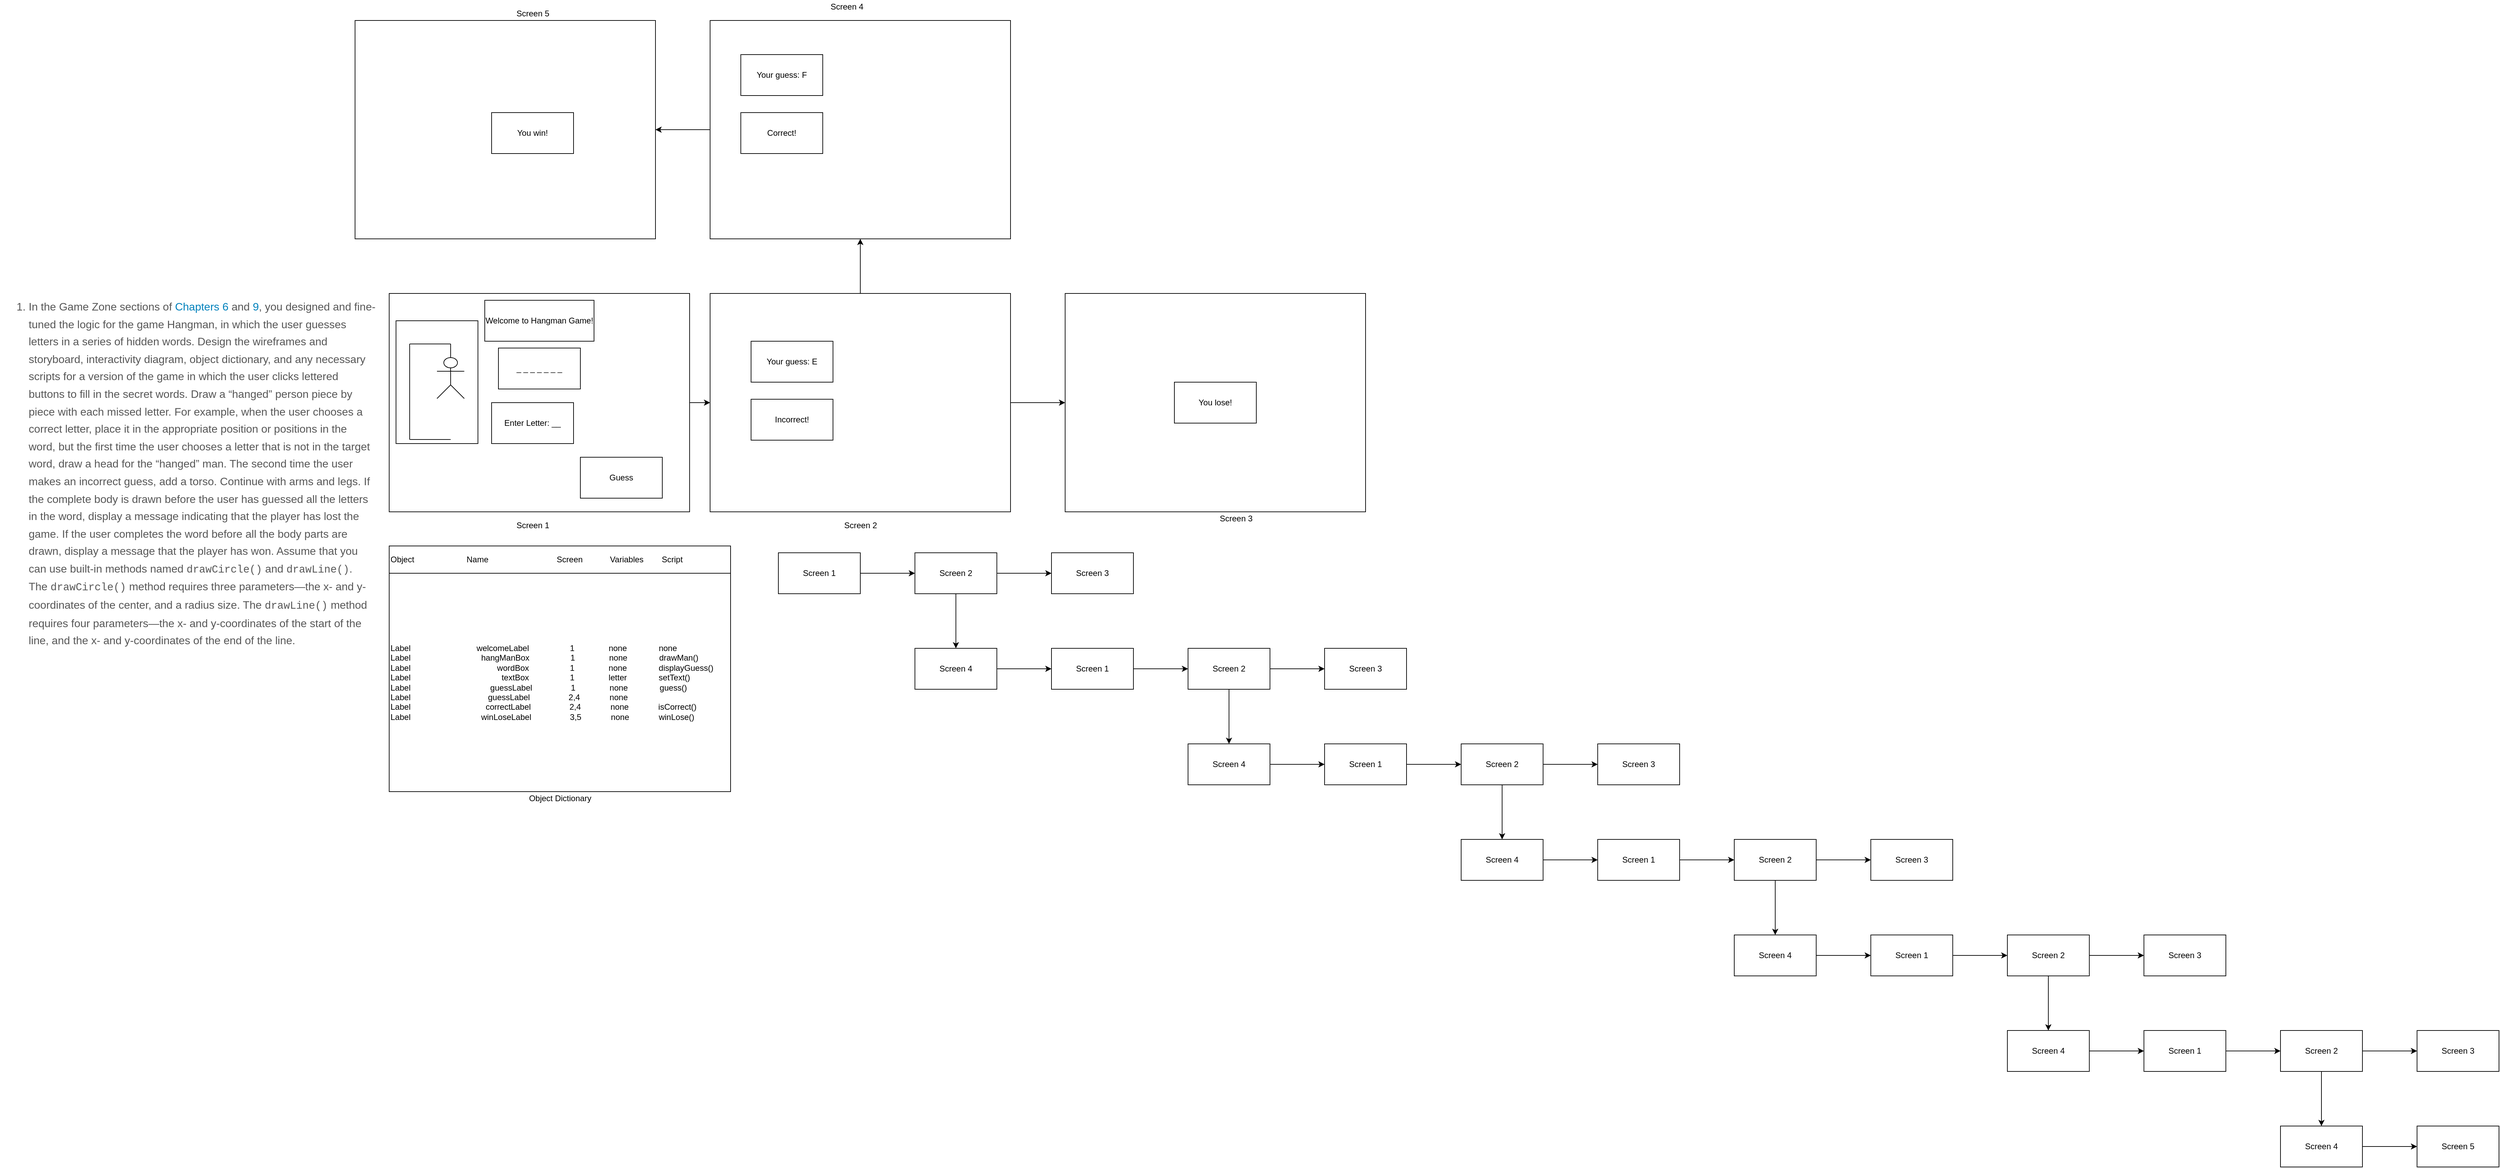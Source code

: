 <mxfile>
    <diagram id="5uS7aCU9dQfGryKyOfp_" name="Page-1">
        <mxGraphModel dx="1028" dy="1805" grid="1" gridSize="10" guides="1" tooltips="1" connect="1" arrows="1" fold="1" page="1" pageScale="1" pageWidth="850" pageHeight="1100" math="0" shadow="0">
            <root>
                <mxCell id="0"/>
                <mxCell id="1" parent="0"/>
                <mxCell id="2" value="&lt;ol id=&quot;WRHNEP6PVZ4WKUQT0457&quot; class=&quot;decimal shortanswer&quot; style=&quot;box-sizing: border-box; line-height: 1.8; color: rgb(87, 87, 87); padding: 0px 0px 0px 40px; clear: left; margin: 0px 0px 11px; list-style-type: decimal; font-size: 16px; font-style: normal; font-weight: 400; letter-spacing: normal; text-indent: 0px; text-transform: none; word-spacing: 0px; background-color: rgb(255, 255, 255);&quot;&gt;&lt;li id=&quot;DBMH2668CJ1G7DJ3J127&quot; style=&quot;box-sizing: border-box ; font-family: , &amp;quot;cambria&amp;quot; , &amp;quot;times new roman&amp;quot; , &amp;quot;times&amp;quot; , serif ; line-height: 1.6 ; color: rgb(87 , 87 , 87) ; margin: 0px 0px 10px ; padding: 0px ; list-style: decimal&quot;&gt;&lt;p id=&quot;JGHN7MWD643CCB899394&quot; style=&quot;box-sizing: border-box ; font-family: , &amp;quot;cambria&amp;quot; , &amp;quot;times new roman&amp;quot; , &amp;quot;times&amp;quot; , serif ; line-height: 1.6 ; color: rgb(87 , 87 , 87) ; margin: 0px ; padding: 0px&quot;&gt;In the Game Zone sections of&lt;span&gt;&amp;nbsp;&lt;/span&gt;&lt;a style=&quot;box-sizing: border-box ; color: rgb(0 , 129 , 188) ; text-decoration: none ; background-color: transparent ; overflow-wrap: break-word&quot;&gt;Chapters 6&lt;/a&gt;&lt;span&gt;&amp;nbsp;&lt;/span&gt;and&lt;span&gt;&amp;nbsp;&lt;/span&gt;&lt;a style=&quot;box-sizing: border-box ; color: rgb(0 , 129 , 188) ; text-decoration: none ; background-color: transparent ; overflow-wrap: break-word&quot;&gt;9&lt;/a&gt;, you designed and fine-tuned the logic for the game Hangman, in which the user guesses letters in a series of hidden words. Design the wireframes and storyboard, interactivity diagram, object dictionary, and any necessary scripts for a version of the game in which the user clicks lettered buttons to fill in the secret words. Draw a “hanged” person piece by piece with each missed letter. For example, when the user chooses a correct letter, place it in the appropriate position or positions in the word, but the first time the user chooses a letter that is not in the target word, draw a head for the “hanged” man. The second time the user makes an incorrect guess, add a torso. Continue with arms and legs. If the complete body is drawn before the user has guessed all the letters in the word, display a message indicating that the player has lost the game. If the user completes the word before all the body parts are drawn, display a message that the player has won. Assume that you can use built-in methods named&lt;span&gt;&amp;nbsp;&lt;/span&gt;&lt;span class=&quot;monofont&quot; style=&quot;box-sizing: border-box ; font-family: &amp;quot;andale mono&amp;quot; , &amp;quot;courier new&amp;quot; , &amp;quot;courier&amp;quot; ; font-size: 15.36px&quot;&gt;drawCircle()&lt;/span&gt;&lt;span&gt;&amp;nbsp;&lt;/span&gt;and&lt;span&gt;&amp;nbsp;&lt;/span&gt;&lt;span class=&quot;monofont&quot; style=&quot;box-sizing: border-box ; font-family: &amp;quot;andale mono&amp;quot; , &amp;quot;courier new&amp;quot; , &amp;quot;courier&amp;quot; ; font-size: 15.36px&quot;&gt;drawLine()&lt;/span&gt;. The&lt;span&gt;&amp;nbsp;&lt;/span&gt;&lt;span class=&quot;monofont&quot; style=&quot;box-sizing: border-box ; font-family: &amp;quot;andale mono&amp;quot; , &amp;quot;courier new&amp;quot; , &amp;quot;courier&amp;quot; ; font-size: 15.36px&quot;&gt;drawCircle()&lt;/span&gt;&lt;span&gt;&amp;nbsp;&lt;/span&gt;method requires three parameters—the x- and y-coordinates of the center, and a radius size. The&lt;span&gt;&amp;nbsp;&lt;/span&gt;&lt;span class=&quot;monofont&quot; style=&quot;box-sizing: border-box ; font-family: &amp;quot;andale mono&amp;quot; , &amp;quot;courier new&amp;quot; , &amp;quot;courier&amp;quot; ; font-size: 15.36px&quot;&gt;drawLine()&lt;/span&gt;&lt;span&gt;&amp;nbsp;&lt;/span&gt;method requires four parameters—the x- and y-coordinates of the start of the line, and the x- and y-coordinates of the end of the line.&lt;/p&gt;&lt;/li&gt;&lt;/ol&gt;" style="text;whiteSpace=wrap;html=1;" vertex="1" parent="1">
                    <mxGeometry x="70" y="160" width="550" height="590" as="geometry"/>
                </mxCell>
                <mxCell id="3" style="edgeStyle=none;html=1;entryX=0;entryY=0.5;entryDx=0;entryDy=0;" edge="1" parent="1" source="4" target="5">
                    <mxGeometry relative="1" as="geometry"/>
                </mxCell>
                <mxCell id="4" value="" style="whiteSpace=wrap;html=1;" vertex="1" parent="1">
                    <mxGeometry x="640" y="160" width="440" height="320" as="geometry"/>
                </mxCell>
                <mxCell id="30" value="" style="edgeStyle=none;html=1;" edge="1" parent="1" source="5" target="29">
                    <mxGeometry relative="1" as="geometry"/>
                </mxCell>
                <mxCell id="34" value="" style="edgeStyle=none;html=1;" edge="1" parent="1" source="5" target="33">
                    <mxGeometry relative="1" as="geometry"/>
                </mxCell>
                <mxCell id="5" value="" style="whiteSpace=wrap;html=1;" vertex="1" parent="1">
                    <mxGeometry x="1110" y="160" width="440" height="320" as="geometry"/>
                </mxCell>
                <mxCell id="6" value="Screen 1" style="text;html=1;align=center;verticalAlign=middle;resizable=0;points=[];autosize=1;strokeColor=none;fillColor=none;" vertex="1" parent="1">
                    <mxGeometry x="820" y="490" width="60" height="20" as="geometry"/>
                </mxCell>
                <mxCell id="7" value="Screen 2" style="text;html=1;align=center;verticalAlign=middle;resizable=0;points=[];autosize=1;strokeColor=none;fillColor=none;" vertex="1" parent="1">
                    <mxGeometry x="1300" y="490" width="60" height="20" as="geometry"/>
                </mxCell>
                <mxCell id="8" value="Label&amp;nbsp; &amp;nbsp; &amp;nbsp; &amp;nbsp; &amp;nbsp; &amp;nbsp; &amp;nbsp; &amp;nbsp; &amp;nbsp; &amp;nbsp; &amp;nbsp; &amp;nbsp; &amp;nbsp; &amp;nbsp; &amp;nbsp;welcomeLabel&amp;nbsp; &amp;nbsp; &amp;nbsp; &amp;nbsp; &amp;nbsp; &amp;nbsp; &amp;nbsp; &amp;nbsp; &amp;nbsp; 1&amp;nbsp; &amp;nbsp; &amp;nbsp; &amp;nbsp; &amp;nbsp; &amp;nbsp; &amp;nbsp; &amp;nbsp;none&amp;nbsp; &amp;nbsp; &amp;nbsp; &amp;nbsp; &amp;nbsp; &amp;nbsp; &amp;nbsp; none&lt;br&gt;Label&amp;nbsp; &amp;nbsp; &amp;nbsp; &amp;nbsp; &amp;nbsp; &amp;nbsp; &amp;nbsp; &amp;nbsp; &amp;nbsp; &amp;nbsp; &amp;nbsp; &amp;nbsp; &amp;nbsp; &amp;nbsp; &amp;nbsp; &amp;nbsp;hangManBox&amp;nbsp; &amp;nbsp; &amp;nbsp; &amp;nbsp; &amp;nbsp; &amp;nbsp; &amp;nbsp; &amp;nbsp; &amp;nbsp; 1&amp;nbsp; &amp;nbsp; &amp;nbsp; &amp;nbsp; &amp;nbsp; &amp;nbsp; &amp;nbsp; &amp;nbsp;none&amp;nbsp; &amp;nbsp; &amp;nbsp; &amp;nbsp; &amp;nbsp; &amp;nbsp; &amp;nbsp; drawMan()&lt;br&gt;Label&amp;nbsp; &amp;nbsp; &amp;nbsp; &amp;nbsp; &amp;nbsp; &amp;nbsp; &amp;nbsp; &amp;nbsp; &amp;nbsp; &amp;nbsp; &amp;nbsp; &amp;nbsp; &amp;nbsp; &amp;nbsp; &amp;nbsp; &amp;nbsp; &amp;nbsp; &amp;nbsp; &amp;nbsp; wordBox&amp;nbsp; &amp;nbsp; &amp;nbsp; &amp;nbsp; &amp;nbsp; &amp;nbsp; &amp;nbsp; &amp;nbsp; &amp;nbsp; 1&amp;nbsp; &amp;nbsp; &amp;nbsp; &amp;nbsp; &amp;nbsp; &amp;nbsp; &amp;nbsp; &amp;nbsp;none&amp;nbsp; &amp;nbsp; &amp;nbsp; &amp;nbsp; &amp;nbsp; &amp;nbsp; &amp;nbsp; displayGuess()&lt;br&gt;Label&amp;nbsp; &amp;nbsp; &amp;nbsp; &amp;nbsp; &amp;nbsp; &amp;nbsp; &amp;nbsp; &amp;nbsp; &amp;nbsp; &amp;nbsp; &amp;nbsp; &amp;nbsp; &amp;nbsp; &amp;nbsp; &amp;nbsp; &amp;nbsp; &amp;nbsp; &amp;nbsp; &amp;nbsp; &amp;nbsp; textBox&amp;nbsp; &amp;nbsp; &amp;nbsp; &amp;nbsp; &amp;nbsp; &amp;nbsp; &amp;nbsp; &amp;nbsp; &amp;nbsp; 1&amp;nbsp; &amp;nbsp; &amp;nbsp; &amp;nbsp; &amp;nbsp; &amp;nbsp; &amp;nbsp; &amp;nbsp;letter&amp;nbsp; &amp;nbsp; &amp;nbsp; &amp;nbsp; &amp;nbsp; &amp;nbsp; &amp;nbsp; setText()&lt;br&gt;Label&amp;nbsp; &amp;nbsp; &amp;nbsp; &amp;nbsp; &amp;nbsp; &amp;nbsp; &amp;nbsp; &amp;nbsp; &amp;nbsp; &amp;nbsp; &amp;nbsp; &amp;nbsp; &amp;nbsp; &amp;nbsp; &amp;nbsp; &amp;nbsp; &amp;nbsp; &amp;nbsp;guessLabel&amp;nbsp; &amp;nbsp; &amp;nbsp; &amp;nbsp; &amp;nbsp; &amp;nbsp; &amp;nbsp; &amp;nbsp; &amp;nbsp;1&amp;nbsp; &amp;nbsp; &amp;nbsp; &amp;nbsp; &amp;nbsp; &amp;nbsp; &amp;nbsp; &amp;nbsp;none&amp;nbsp; &amp;nbsp; &amp;nbsp; &amp;nbsp; &amp;nbsp; &amp;nbsp; &amp;nbsp; guess()&lt;br&gt;Label&amp;nbsp; &amp;nbsp; &amp;nbsp; &amp;nbsp; &amp;nbsp; &amp;nbsp; &amp;nbsp; &amp;nbsp; &amp;nbsp; &amp;nbsp; &amp;nbsp; &amp;nbsp; &amp;nbsp; &amp;nbsp; &amp;nbsp; &amp;nbsp; &amp;nbsp; guessLabel&amp;nbsp; &amp;nbsp; &amp;nbsp; &amp;nbsp; &amp;nbsp; &amp;nbsp; &amp;nbsp; &amp;nbsp; &amp;nbsp;2,4&amp;nbsp; &amp;nbsp; &amp;nbsp; &amp;nbsp; &amp;nbsp; &amp;nbsp; &amp;nbsp;none&lt;br&gt;Label&amp;nbsp; &amp;nbsp; &amp;nbsp; &amp;nbsp; &amp;nbsp; &amp;nbsp; &amp;nbsp; &amp;nbsp; &amp;nbsp; &amp;nbsp; &amp;nbsp; &amp;nbsp; &amp;nbsp; &amp;nbsp; &amp;nbsp; &amp;nbsp; &amp;nbsp;correctLabel&amp;nbsp; &amp;nbsp; &amp;nbsp; &amp;nbsp; &amp;nbsp; &amp;nbsp; &amp;nbsp; &amp;nbsp; &amp;nbsp;2,4&amp;nbsp; &amp;nbsp; &amp;nbsp; &amp;nbsp; &amp;nbsp; &amp;nbsp; &amp;nbsp;none&amp;nbsp; &amp;nbsp; &amp;nbsp; &amp;nbsp; &amp;nbsp; &amp;nbsp; &amp;nbsp;isCorrect()&lt;br&gt;Label&amp;nbsp; &amp;nbsp; &amp;nbsp; &amp;nbsp; &amp;nbsp; &amp;nbsp; &amp;nbsp; &amp;nbsp; &amp;nbsp; &amp;nbsp; &amp;nbsp; &amp;nbsp; &amp;nbsp; &amp;nbsp; &amp;nbsp; &amp;nbsp;winLoseLabel&amp;nbsp; &amp;nbsp; &amp;nbsp; &amp;nbsp; &amp;nbsp; &amp;nbsp; &amp;nbsp; &amp;nbsp; &amp;nbsp;3,5&amp;nbsp; &amp;nbsp; &amp;nbsp; &amp;nbsp; &amp;nbsp; &amp;nbsp; &amp;nbsp;none&amp;nbsp; &amp;nbsp; &amp;nbsp; &amp;nbsp; &amp;nbsp; &amp;nbsp; &amp;nbsp;winLose()&lt;br&gt;" style="whiteSpace=wrap;html=1;align=left;" vertex="1" parent="1">
                    <mxGeometry x="640" y="570" width="500" height="320" as="geometry"/>
                </mxCell>
                <mxCell id="9" value="Object&amp;nbsp; &amp;nbsp; &amp;nbsp; &amp;nbsp; &amp;nbsp; &amp;nbsp; &amp;nbsp; &amp;nbsp; &amp;nbsp; &amp;nbsp; &amp;nbsp; &amp;nbsp;Name&amp;nbsp; &amp;nbsp; &amp;nbsp; &amp;nbsp; &amp;nbsp; &amp;nbsp; &amp;nbsp; &amp;nbsp; &amp;nbsp; &amp;nbsp; &amp;nbsp; &amp;nbsp; &amp;nbsp; &amp;nbsp; &amp;nbsp; Screen&amp;nbsp; &amp;nbsp; &amp;nbsp; &amp;nbsp; &amp;nbsp; &amp;nbsp; Variables&amp;nbsp; &amp;nbsp; &amp;nbsp; &amp;nbsp; Script" style="whiteSpace=wrap;html=1;align=left;" vertex="1" parent="1">
                    <mxGeometry x="640" y="530" width="500" height="40" as="geometry"/>
                </mxCell>
                <mxCell id="12" value="Guess" style="whiteSpace=wrap;html=1;" vertex="1" parent="1">
                    <mxGeometry x="920" y="400" width="120" height="60" as="geometry"/>
                </mxCell>
                <mxCell id="13" value="Welcome to Hangman Game!" style="whiteSpace=wrap;html=1;" vertex="1" parent="1">
                    <mxGeometry x="780" y="170" width="160" height="60" as="geometry"/>
                </mxCell>
                <mxCell id="15" value="Your guess: E" style="whiteSpace=wrap;html=1;" vertex="1" parent="1">
                    <mxGeometry x="1170" y="230" width="120" height="60" as="geometry"/>
                </mxCell>
                <mxCell id="16" value="Incorrect!" style="whiteSpace=wrap;html=1;" vertex="1" parent="1">
                    <mxGeometry x="1170" y="315" width="120" height="60" as="geometry"/>
                </mxCell>
                <mxCell id="17" value="Object Dictionary" style="text;html=1;align=center;verticalAlign=middle;resizable=0;points=[];autosize=1;strokeColor=none;fillColor=none;" vertex="1" parent="1">
                    <mxGeometry x="835" y="890" width="110" height="20" as="geometry"/>
                </mxCell>
                <mxCell id="18" value="_ _ _ _ _ _ _" style="whiteSpace=wrap;html=1;" vertex="1" parent="1">
                    <mxGeometry x="800" y="240" width="120" height="60" as="geometry"/>
                </mxCell>
                <mxCell id="24" value="" style="whiteSpace=wrap;html=1;" vertex="1" parent="1">
                    <mxGeometry x="650" y="200" width="120" height="180" as="geometry"/>
                </mxCell>
                <mxCell id="19" value="" style="endArrow=none;html=1;" edge="1" parent="1">
                    <mxGeometry width="50" height="50" relative="1" as="geometry">
                        <mxPoint x="670" y="374" as="sourcePoint"/>
                        <mxPoint x="670" y="234" as="targetPoint"/>
                    </mxGeometry>
                </mxCell>
                <mxCell id="20" value="" style="endArrow=none;html=1;" edge="1" parent="1">
                    <mxGeometry width="50" height="50" relative="1" as="geometry">
                        <mxPoint x="670" y="374" as="sourcePoint"/>
                        <mxPoint x="730" y="374" as="targetPoint"/>
                    </mxGeometry>
                </mxCell>
                <mxCell id="21" value="" style="endArrow=none;html=1;" edge="1" parent="1">
                    <mxGeometry width="50" height="50" relative="1" as="geometry">
                        <mxPoint x="670" y="234" as="sourcePoint"/>
                        <mxPoint x="730" y="234" as="targetPoint"/>
                    </mxGeometry>
                </mxCell>
                <mxCell id="22" value="" style="endArrow=none;html=1;" edge="1" parent="1">
                    <mxGeometry width="50" height="50" relative="1" as="geometry">
                        <mxPoint x="730" y="234" as="sourcePoint"/>
                        <mxPoint x="730" y="254" as="targetPoint"/>
                    </mxGeometry>
                </mxCell>
                <mxCell id="23" value="" style="shape=umlActor;verticalLabelPosition=bottom;verticalAlign=top;html=1;outlineConnect=0;" vertex="1" parent="1">
                    <mxGeometry x="710" y="254" width="40" height="60" as="geometry"/>
                </mxCell>
                <mxCell id="28" value="Enter Letter: __" style="whiteSpace=wrap;html=1;" vertex="1" parent="1">
                    <mxGeometry x="790" y="320" width="120" height="60" as="geometry"/>
                </mxCell>
                <mxCell id="29" value="" style="whiteSpace=wrap;html=1;" vertex="1" parent="1">
                    <mxGeometry x="1630" y="160" width="440" height="320" as="geometry"/>
                </mxCell>
                <mxCell id="31" value="You lose!" style="whiteSpace=wrap;html=1;" vertex="1" parent="1">
                    <mxGeometry x="1790" y="290" width="120" height="60" as="geometry"/>
                </mxCell>
                <mxCell id="32" value="Screen 3" style="text;html=1;align=center;verticalAlign=middle;resizable=0;points=[];autosize=1;strokeColor=none;fillColor=none;" vertex="1" parent="1">
                    <mxGeometry x="1850" y="480" width="60" height="20" as="geometry"/>
                </mxCell>
                <mxCell id="71" value="" style="edgeStyle=none;html=1;" edge="1" parent="1" source="33" target="70">
                    <mxGeometry relative="1" as="geometry"/>
                </mxCell>
                <mxCell id="33" value="" style="whiteSpace=wrap;html=1;" vertex="1" parent="1">
                    <mxGeometry x="1110" y="-240" width="440" height="320" as="geometry"/>
                </mxCell>
                <mxCell id="36" value="Your guess: F" style="whiteSpace=wrap;html=1;" vertex="1" parent="1">
                    <mxGeometry x="1155" y="-190" width="120" height="60" as="geometry"/>
                </mxCell>
                <mxCell id="37" value="Correct!" style="whiteSpace=wrap;html=1;" vertex="1" parent="1">
                    <mxGeometry x="1155" y="-105" width="120" height="60" as="geometry"/>
                </mxCell>
                <mxCell id="38" value="Screen 4" style="text;html=1;align=center;verticalAlign=middle;resizable=0;points=[];autosize=1;strokeColor=none;fillColor=none;" vertex="1" parent="1">
                    <mxGeometry x="1280" y="-270" width="60" height="20" as="geometry"/>
                </mxCell>
                <mxCell id="39" value="" style="edgeStyle=none;html=1;" edge="1" parent="1" source="40" target="43">
                    <mxGeometry relative="1" as="geometry"/>
                </mxCell>
                <mxCell id="40" value="Screen 1" style="whiteSpace=wrap;html=1;" vertex="1" parent="1">
                    <mxGeometry x="1210" y="540" width="120" height="60" as="geometry"/>
                </mxCell>
                <mxCell id="41" value="" style="edgeStyle=none;html=1;" edge="1" parent="1" source="43" target="44">
                    <mxGeometry relative="1" as="geometry"/>
                </mxCell>
                <mxCell id="42" value="" style="edgeStyle=none;html=1;" edge="1" parent="1" source="43" target="46">
                    <mxGeometry relative="1" as="geometry"/>
                </mxCell>
                <mxCell id="43" value="Screen 2" style="whiteSpace=wrap;html=1;" vertex="1" parent="1">
                    <mxGeometry x="1410" y="540" width="120" height="60" as="geometry"/>
                </mxCell>
                <mxCell id="44" value="Screen 3" style="whiteSpace=wrap;html=1;" vertex="1" parent="1">
                    <mxGeometry x="1610" y="540" width="120" height="60" as="geometry"/>
                </mxCell>
                <mxCell id="45" value="" style="edgeStyle=none;html=1;" edge="1" parent="1" source="46">
                    <mxGeometry relative="1" as="geometry">
                        <mxPoint x="1610" y="710" as="targetPoint"/>
                    </mxGeometry>
                </mxCell>
                <mxCell id="46" value="Screen 4" style="whiteSpace=wrap;html=1;" vertex="1" parent="1">
                    <mxGeometry x="1410" y="680" width="120" height="60" as="geometry"/>
                </mxCell>
                <mxCell id="70" value="" style="whiteSpace=wrap;html=1;" vertex="1" parent="1">
                    <mxGeometry x="590" y="-240" width="440" height="320" as="geometry"/>
                </mxCell>
                <mxCell id="72" value="You win!" style="whiteSpace=wrap;html=1;" vertex="1" parent="1">
                    <mxGeometry x="790" y="-105" width="120" height="60" as="geometry"/>
                </mxCell>
                <mxCell id="73" value="Screen 5" style="text;html=1;align=center;verticalAlign=middle;resizable=0;points=[];autosize=1;strokeColor=none;fillColor=none;" vertex="1" parent="1">
                    <mxGeometry x="820" y="-260" width="60" height="20" as="geometry"/>
                </mxCell>
                <mxCell id="74" value="" style="edgeStyle=none;html=1;" edge="1" parent="1" source="75" target="78">
                    <mxGeometry relative="1" as="geometry"/>
                </mxCell>
                <mxCell id="75" value="Screen 1" style="whiteSpace=wrap;html=1;" vertex="1" parent="1">
                    <mxGeometry x="1610" y="680" width="120" height="60" as="geometry"/>
                </mxCell>
                <mxCell id="76" value="" style="edgeStyle=none;html=1;" edge="1" parent="1" source="78" target="79">
                    <mxGeometry relative="1" as="geometry"/>
                </mxCell>
                <mxCell id="77" value="" style="edgeStyle=none;html=1;" edge="1" parent="1" source="78" target="81">
                    <mxGeometry relative="1" as="geometry"/>
                </mxCell>
                <mxCell id="78" value="Screen 2" style="whiteSpace=wrap;html=1;" vertex="1" parent="1">
                    <mxGeometry x="1810" y="680" width="120" height="60" as="geometry"/>
                </mxCell>
                <mxCell id="79" value="Screen 3" style="whiteSpace=wrap;html=1;" vertex="1" parent="1">
                    <mxGeometry x="2010" y="680" width="120" height="60" as="geometry"/>
                </mxCell>
                <mxCell id="80" value="" style="edgeStyle=none;html=1;" edge="1" parent="1" source="81">
                    <mxGeometry relative="1" as="geometry">
                        <mxPoint x="2010" y="850" as="targetPoint"/>
                    </mxGeometry>
                </mxCell>
                <mxCell id="81" value="Screen 4" style="whiteSpace=wrap;html=1;" vertex="1" parent="1">
                    <mxGeometry x="1810" y="820" width="120" height="60" as="geometry"/>
                </mxCell>
                <mxCell id="82" value="" style="edgeStyle=none;html=1;" edge="1" parent="1" source="83" target="86">
                    <mxGeometry relative="1" as="geometry"/>
                </mxCell>
                <mxCell id="83" value="Screen 1" style="whiteSpace=wrap;html=1;" vertex="1" parent="1">
                    <mxGeometry x="2010" y="820" width="120" height="60" as="geometry"/>
                </mxCell>
                <mxCell id="84" value="" style="edgeStyle=none;html=1;" edge="1" parent="1" source="86" target="87">
                    <mxGeometry relative="1" as="geometry"/>
                </mxCell>
                <mxCell id="85" value="" style="edgeStyle=none;html=1;" edge="1" parent="1" source="86" target="89">
                    <mxGeometry relative="1" as="geometry"/>
                </mxCell>
                <mxCell id="86" value="Screen 2" style="whiteSpace=wrap;html=1;" vertex="1" parent="1">
                    <mxGeometry x="2210" y="820" width="120" height="60" as="geometry"/>
                </mxCell>
                <mxCell id="87" value="Screen 3" style="whiteSpace=wrap;html=1;" vertex="1" parent="1">
                    <mxGeometry x="2410" y="820" width="120" height="60" as="geometry"/>
                </mxCell>
                <mxCell id="88" value="" style="edgeStyle=none;html=1;" edge="1" parent="1" source="89">
                    <mxGeometry relative="1" as="geometry">
                        <mxPoint x="2410" y="990" as="targetPoint"/>
                    </mxGeometry>
                </mxCell>
                <mxCell id="89" value="Screen 4" style="whiteSpace=wrap;html=1;" vertex="1" parent="1">
                    <mxGeometry x="2210" y="960" width="120" height="60" as="geometry"/>
                </mxCell>
                <mxCell id="90" value="" style="edgeStyle=none;html=1;" edge="1" parent="1" source="91" target="94">
                    <mxGeometry relative="1" as="geometry"/>
                </mxCell>
                <mxCell id="91" value="Screen 1" style="whiteSpace=wrap;html=1;" vertex="1" parent="1">
                    <mxGeometry x="2410" y="960" width="120" height="60" as="geometry"/>
                </mxCell>
                <mxCell id="92" value="" style="edgeStyle=none;html=1;" edge="1" parent="1" source="94" target="95">
                    <mxGeometry relative="1" as="geometry"/>
                </mxCell>
                <mxCell id="93" value="" style="edgeStyle=none;html=1;" edge="1" parent="1" source="94" target="97">
                    <mxGeometry relative="1" as="geometry"/>
                </mxCell>
                <mxCell id="94" value="Screen 2" style="whiteSpace=wrap;html=1;" vertex="1" parent="1">
                    <mxGeometry x="2610" y="960" width="120" height="60" as="geometry"/>
                </mxCell>
                <mxCell id="95" value="Screen 3" style="whiteSpace=wrap;html=1;" vertex="1" parent="1">
                    <mxGeometry x="2810" y="960" width="120" height="60" as="geometry"/>
                </mxCell>
                <mxCell id="96" value="" style="edgeStyle=none;html=1;" edge="1" parent="1" source="97">
                    <mxGeometry relative="1" as="geometry">
                        <mxPoint x="2810" y="1130" as="targetPoint"/>
                    </mxGeometry>
                </mxCell>
                <mxCell id="97" value="Screen 4" style="whiteSpace=wrap;html=1;" vertex="1" parent="1">
                    <mxGeometry x="2610" y="1100" width="120" height="60" as="geometry"/>
                </mxCell>
                <mxCell id="98" value="" style="edgeStyle=none;html=1;" edge="1" parent="1" source="99" target="102">
                    <mxGeometry relative="1" as="geometry"/>
                </mxCell>
                <mxCell id="99" value="Screen 1" style="whiteSpace=wrap;html=1;" vertex="1" parent="1">
                    <mxGeometry x="2810" y="1100" width="120" height="60" as="geometry"/>
                </mxCell>
                <mxCell id="100" value="" style="edgeStyle=none;html=1;" edge="1" parent="1" source="102" target="103">
                    <mxGeometry relative="1" as="geometry"/>
                </mxCell>
                <mxCell id="101" value="" style="edgeStyle=none;html=1;" edge="1" parent="1" source="102" target="105">
                    <mxGeometry relative="1" as="geometry"/>
                </mxCell>
                <mxCell id="102" value="Screen 2" style="whiteSpace=wrap;html=1;" vertex="1" parent="1">
                    <mxGeometry x="3010" y="1100" width="120" height="60" as="geometry"/>
                </mxCell>
                <mxCell id="103" value="Screen 3" style="whiteSpace=wrap;html=1;" vertex="1" parent="1">
                    <mxGeometry x="3210" y="1100" width="120" height="60" as="geometry"/>
                </mxCell>
                <mxCell id="104" value="" style="edgeStyle=none;html=1;" edge="1" parent="1" source="105">
                    <mxGeometry relative="1" as="geometry">
                        <mxPoint x="3210" y="1270" as="targetPoint"/>
                    </mxGeometry>
                </mxCell>
                <mxCell id="105" value="Screen 4" style="whiteSpace=wrap;html=1;" vertex="1" parent="1">
                    <mxGeometry x="3010" y="1240" width="120" height="60" as="geometry"/>
                </mxCell>
                <mxCell id="106" value="" style="edgeStyle=none;html=1;" edge="1" parent="1" source="107" target="110">
                    <mxGeometry relative="1" as="geometry"/>
                </mxCell>
                <mxCell id="107" value="Screen 1" style="whiteSpace=wrap;html=1;" vertex="1" parent="1">
                    <mxGeometry x="3210" y="1240" width="120" height="60" as="geometry"/>
                </mxCell>
                <mxCell id="108" value="" style="edgeStyle=none;html=1;" edge="1" parent="1" source="110" target="111">
                    <mxGeometry relative="1" as="geometry"/>
                </mxCell>
                <mxCell id="109" value="" style="edgeStyle=none;html=1;" edge="1" parent="1" source="110" target="113">
                    <mxGeometry relative="1" as="geometry"/>
                </mxCell>
                <mxCell id="110" value="Screen 2" style="whiteSpace=wrap;html=1;" vertex="1" parent="1">
                    <mxGeometry x="3410" y="1240" width="120" height="60" as="geometry"/>
                </mxCell>
                <mxCell id="111" value="Screen 3" style="whiteSpace=wrap;html=1;" vertex="1" parent="1">
                    <mxGeometry x="3610" y="1240" width="120" height="60" as="geometry"/>
                </mxCell>
                <mxCell id="112" value="" style="edgeStyle=none;html=1;" edge="1" parent="1" source="113">
                    <mxGeometry relative="1" as="geometry">
                        <mxPoint x="3610" y="1410" as="targetPoint"/>
                    </mxGeometry>
                </mxCell>
                <mxCell id="113" value="Screen 4" style="whiteSpace=wrap;html=1;" vertex="1" parent="1">
                    <mxGeometry x="3410" y="1380" width="120" height="60" as="geometry"/>
                </mxCell>
                <mxCell id="114" value="Screen 5" style="whiteSpace=wrap;html=1;" vertex="1" parent="1">
                    <mxGeometry x="3610" y="1380" width="120" height="60" as="geometry"/>
                </mxCell>
            </root>
        </mxGraphModel>
    </diagram>
</mxfile>